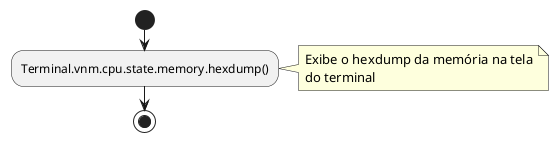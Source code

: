 @startuml terminal_MEM
start
  :Terminal.vnm.cpu.state.memory.hexdump();
  note right
    Exibe o hexdump da memória na tela
    do terminal
  end note
stop
@enduml